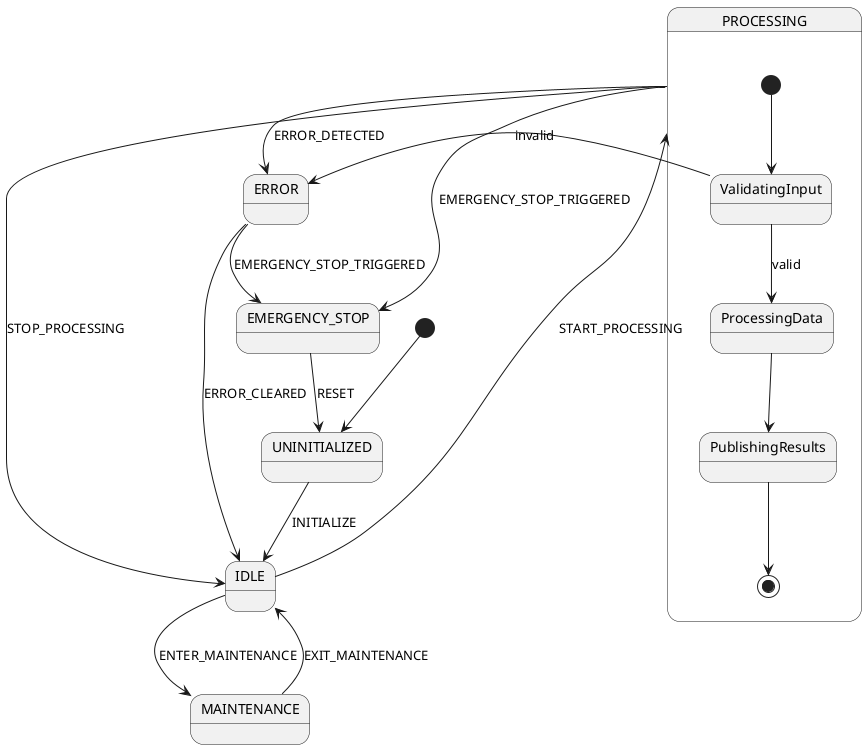 @startuml
[*] --> UNINITIALIZED

UNINITIALIZED --> IDLE : INITIALIZE
IDLE --> PROCESSING : START_PROCESSING
PROCESSING --> IDLE : STOP_PROCESSING
PROCESSING --> ERROR : ERROR_DETECTED
ERROR --> IDLE : ERROR_CLEARED
IDLE --> MAINTENANCE : ENTER_MAINTENANCE
MAINTENANCE --> IDLE : EXIT_MAINTENANCE
PROCESSING --> EMERGENCY_STOP : EMERGENCY_STOP_TRIGGERED
ERROR --> EMERGENCY_STOP : EMERGENCY_STOP_TRIGGERED
EMERGENCY_STOP --> UNINITIALIZED : RESET

state PROCESSING {
    [*] --> ValidatingInput
    ValidatingInput --> ProcessingData : valid
    ValidatingInput --> ERROR : invalid
    ProcessingData --> PublishingResults
    PublishingResults --> [*]
}

@enduml